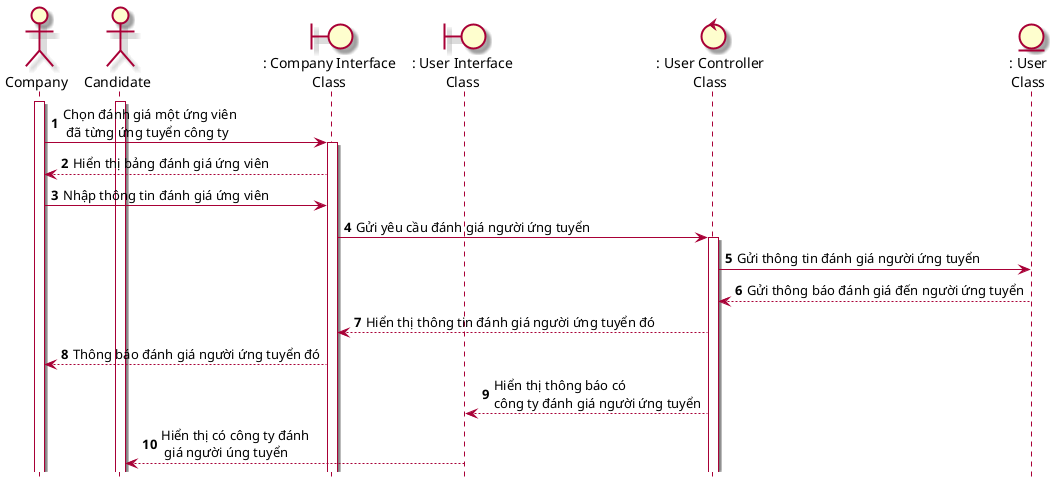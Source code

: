 @startuml SeqDanhGiaCongTyTuyenDung
skin rose 
hide footbox
autonumber
actor company as "Company"
actor candidate as "Candidate"
boundary companyInterface as ": Company Interface\nClass"
boundary candidateInterface as ": User Interface\nClass"
control userController as ": User Controller\nClass"
entity User as ": User\nClass"
company++
candidate++
company->companyInterface++: Chọn đánh giá một ứng viên\n đã từng ứng tuyển công ty
companyInterface-->company: Hiển thị bảng đánh giá ứng viên
company-> companyInterface: Nhập thông tin đánh giá ứng viên
companyInterface-> userController++: Gửi yêu cầu đánh giá người ứng tuyển
userController-> User: Gửi thông tin đánh giá người ứng tuyển
User -->  userController: Gửi thông báo đánh giá đến người ứng tuyển
userController--> companyInterface: Hiển thị thông tin đánh giá người ứng tuyển đó
companyInterface --> company: Thông báo đánh giá người ứng tuyển đó
userController--> candidateInterface: Hiển thị thông báo có\ncông ty đánh giá người ứng tuyển
candidateInterface-->candidate:Hiển thị có công ty đánh\n giá người úng tuyển
@enduml